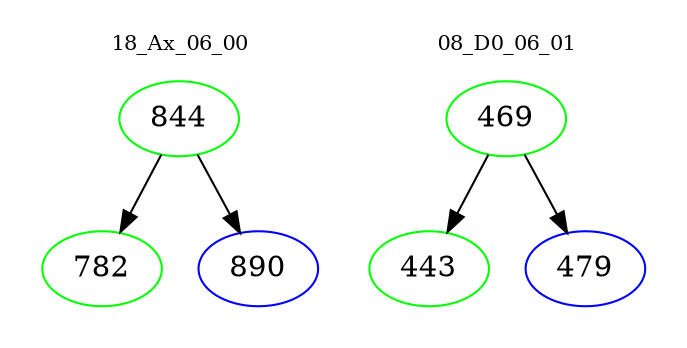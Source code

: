 digraph{
subgraph cluster_0 {
color = white
label = "18_Ax_06_00";
fontsize=10;
T0_844 [label="844", color="green"]
T0_844 -> T0_782 [color="black"]
T0_782 [label="782", color="green"]
T0_844 -> T0_890 [color="black"]
T0_890 [label="890", color="blue"]
}
subgraph cluster_1 {
color = white
label = "08_D0_06_01";
fontsize=10;
T1_469 [label="469", color="green"]
T1_469 -> T1_443 [color="black"]
T1_443 [label="443", color="green"]
T1_469 -> T1_479 [color="black"]
T1_479 [label="479", color="blue"]
}
}
